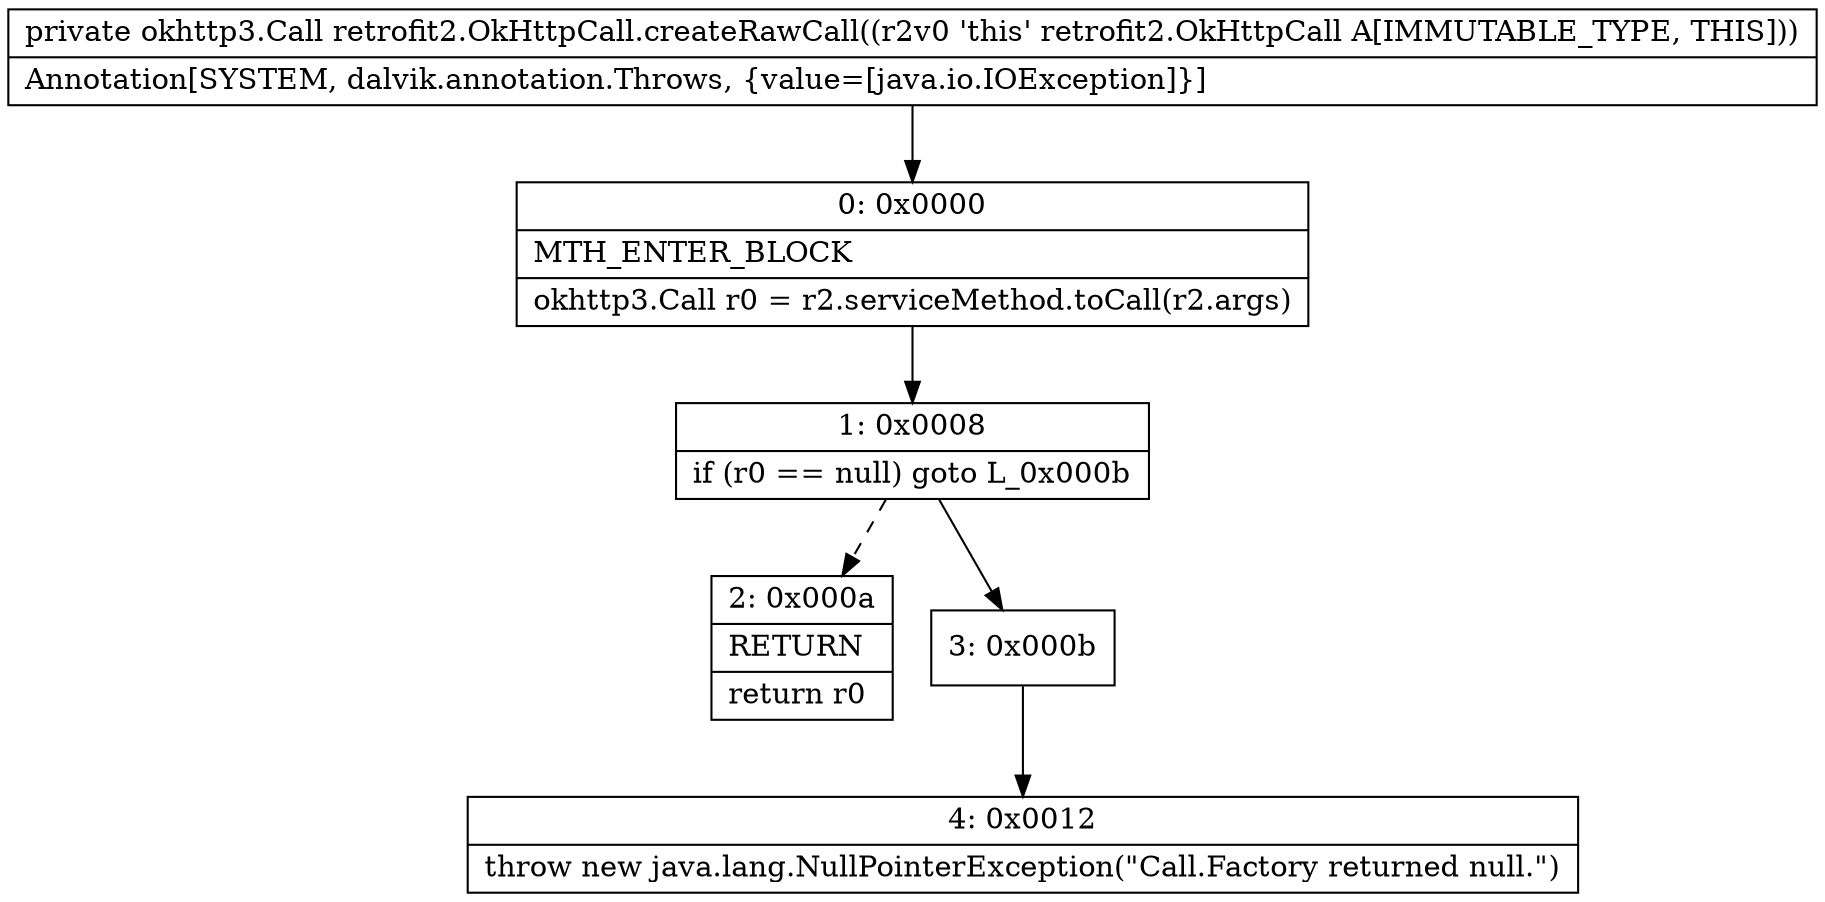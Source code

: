 digraph "CFG forretrofit2.OkHttpCall.createRawCall()Lokhttp3\/Call;" {
Node_0 [shape=record,label="{0\:\ 0x0000|MTH_ENTER_BLOCK\l|okhttp3.Call r0 = r2.serviceMethod.toCall(r2.args)\l}"];
Node_1 [shape=record,label="{1\:\ 0x0008|if (r0 == null) goto L_0x000b\l}"];
Node_2 [shape=record,label="{2\:\ 0x000a|RETURN\l|return r0\l}"];
Node_3 [shape=record,label="{3\:\ 0x000b}"];
Node_4 [shape=record,label="{4\:\ 0x0012|throw new java.lang.NullPointerException(\"Call.Factory returned null.\")\l}"];
MethodNode[shape=record,label="{private okhttp3.Call retrofit2.OkHttpCall.createRawCall((r2v0 'this' retrofit2.OkHttpCall A[IMMUTABLE_TYPE, THIS]))  | Annotation[SYSTEM, dalvik.annotation.Throws, \{value=[java.io.IOException]\}]\l}"];
MethodNode -> Node_0;
Node_0 -> Node_1;
Node_1 -> Node_2[style=dashed];
Node_1 -> Node_3;
Node_3 -> Node_4;
}

